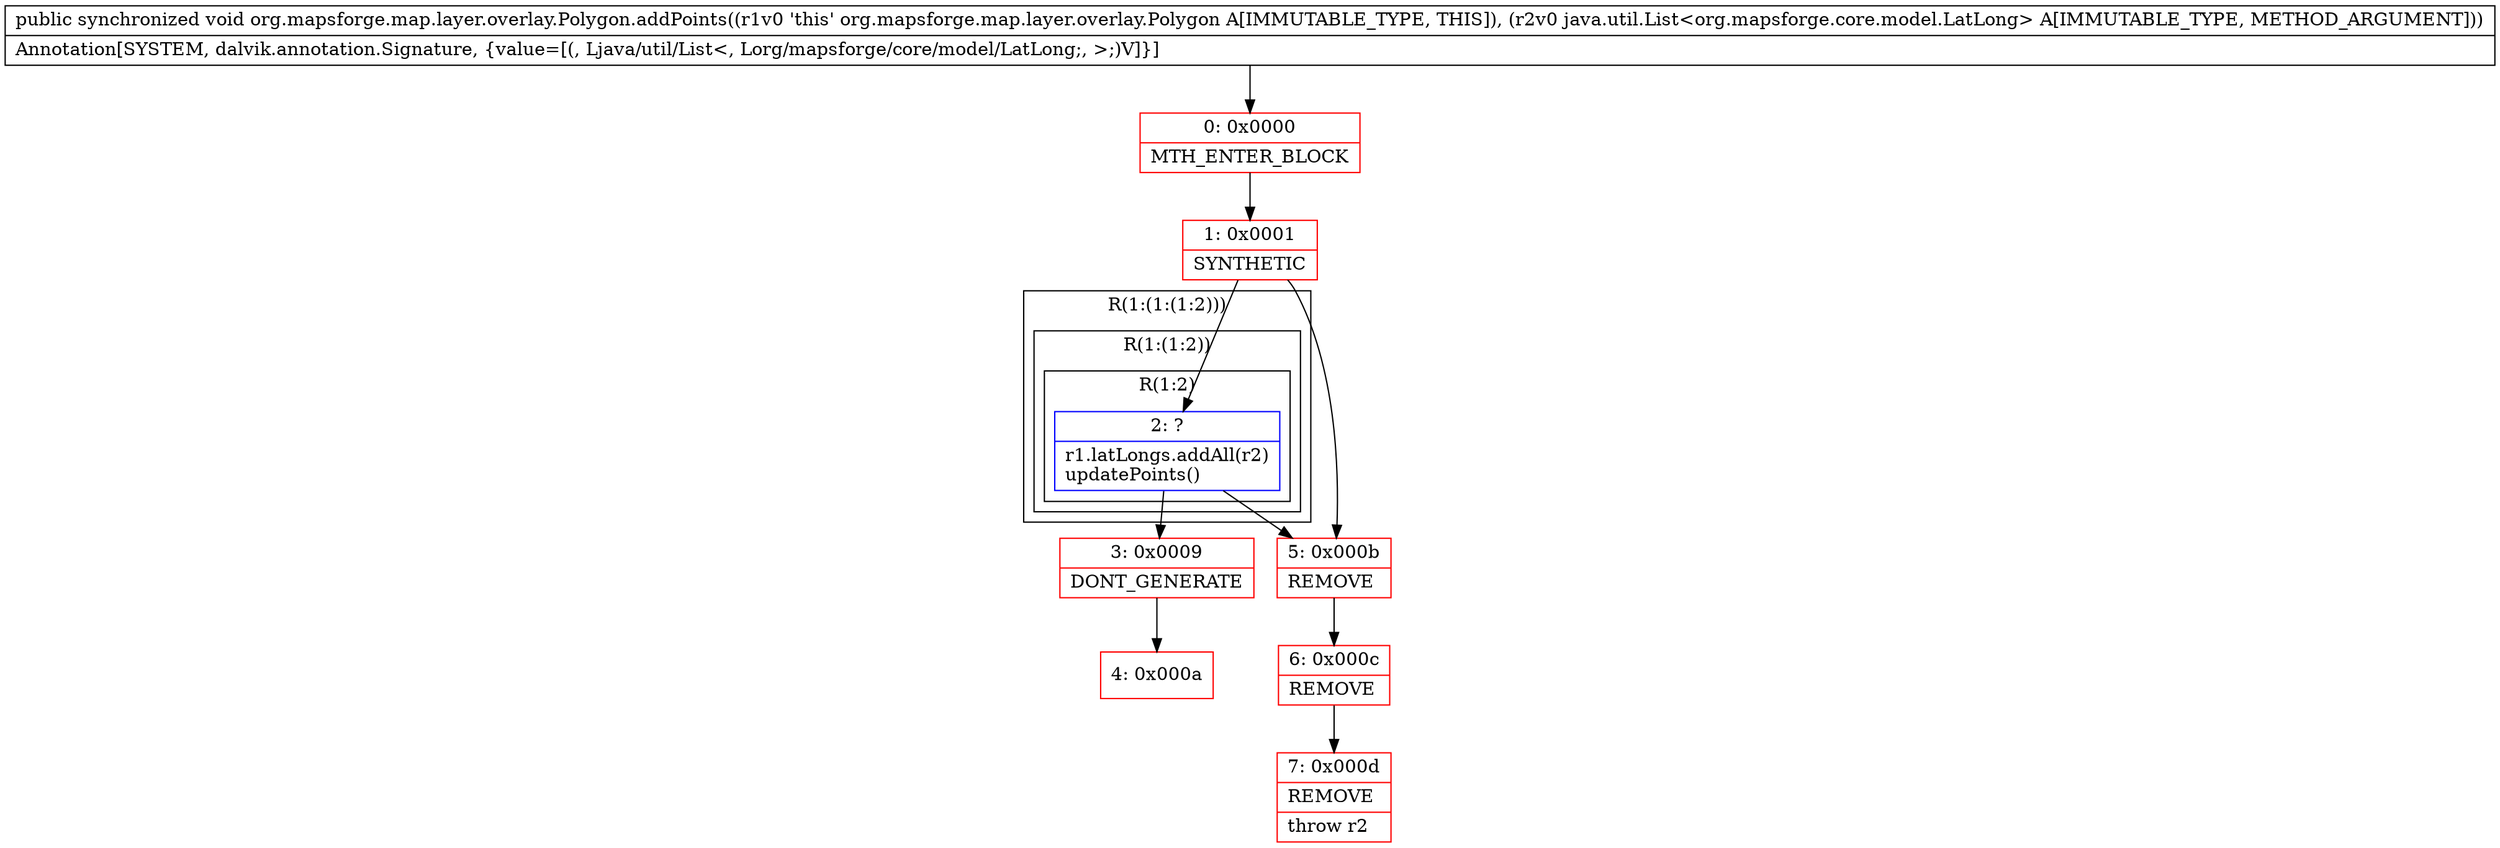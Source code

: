 digraph "CFG fororg.mapsforge.map.layer.overlay.Polygon.addPoints(Ljava\/util\/List;)V" {
subgraph cluster_Region_744752076 {
label = "R(1:(1:(1:2)))";
node [shape=record,color=blue];
subgraph cluster_Region_962780101 {
label = "R(1:(1:2))";
node [shape=record,color=blue];
subgraph cluster_Region_827272040 {
label = "R(1:2)";
node [shape=record,color=blue];
Node_2 [shape=record,label="{2\:\ ?|r1.latLongs.addAll(r2)\lupdatePoints()\l}"];
}
}
}
Node_0 [shape=record,color=red,label="{0\:\ 0x0000|MTH_ENTER_BLOCK\l}"];
Node_1 [shape=record,color=red,label="{1\:\ 0x0001|SYNTHETIC\l}"];
Node_3 [shape=record,color=red,label="{3\:\ 0x0009|DONT_GENERATE\l}"];
Node_4 [shape=record,color=red,label="{4\:\ 0x000a}"];
Node_5 [shape=record,color=red,label="{5\:\ 0x000b|REMOVE\l}"];
Node_6 [shape=record,color=red,label="{6\:\ 0x000c|REMOVE\l}"];
Node_7 [shape=record,color=red,label="{7\:\ 0x000d|REMOVE\l|throw r2\l}"];
MethodNode[shape=record,label="{public synchronized void org.mapsforge.map.layer.overlay.Polygon.addPoints((r1v0 'this' org.mapsforge.map.layer.overlay.Polygon A[IMMUTABLE_TYPE, THIS]), (r2v0 java.util.List\<org.mapsforge.core.model.LatLong\> A[IMMUTABLE_TYPE, METHOD_ARGUMENT]))  | Annotation[SYSTEM, dalvik.annotation.Signature, \{value=[(, Ljava\/util\/List\<, Lorg\/mapsforge\/core\/model\/LatLong;, \>;)V]\}]\l}"];
MethodNode -> Node_0;
Node_2 -> Node_3;
Node_2 -> Node_5;
Node_0 -> Node_1;
Node_1 -> Node_2;
Node_1 -> Node_5;
Node_3 -> Node_4;
Node_5 -> Node_6;
Node_6 -> Node_7;
}

